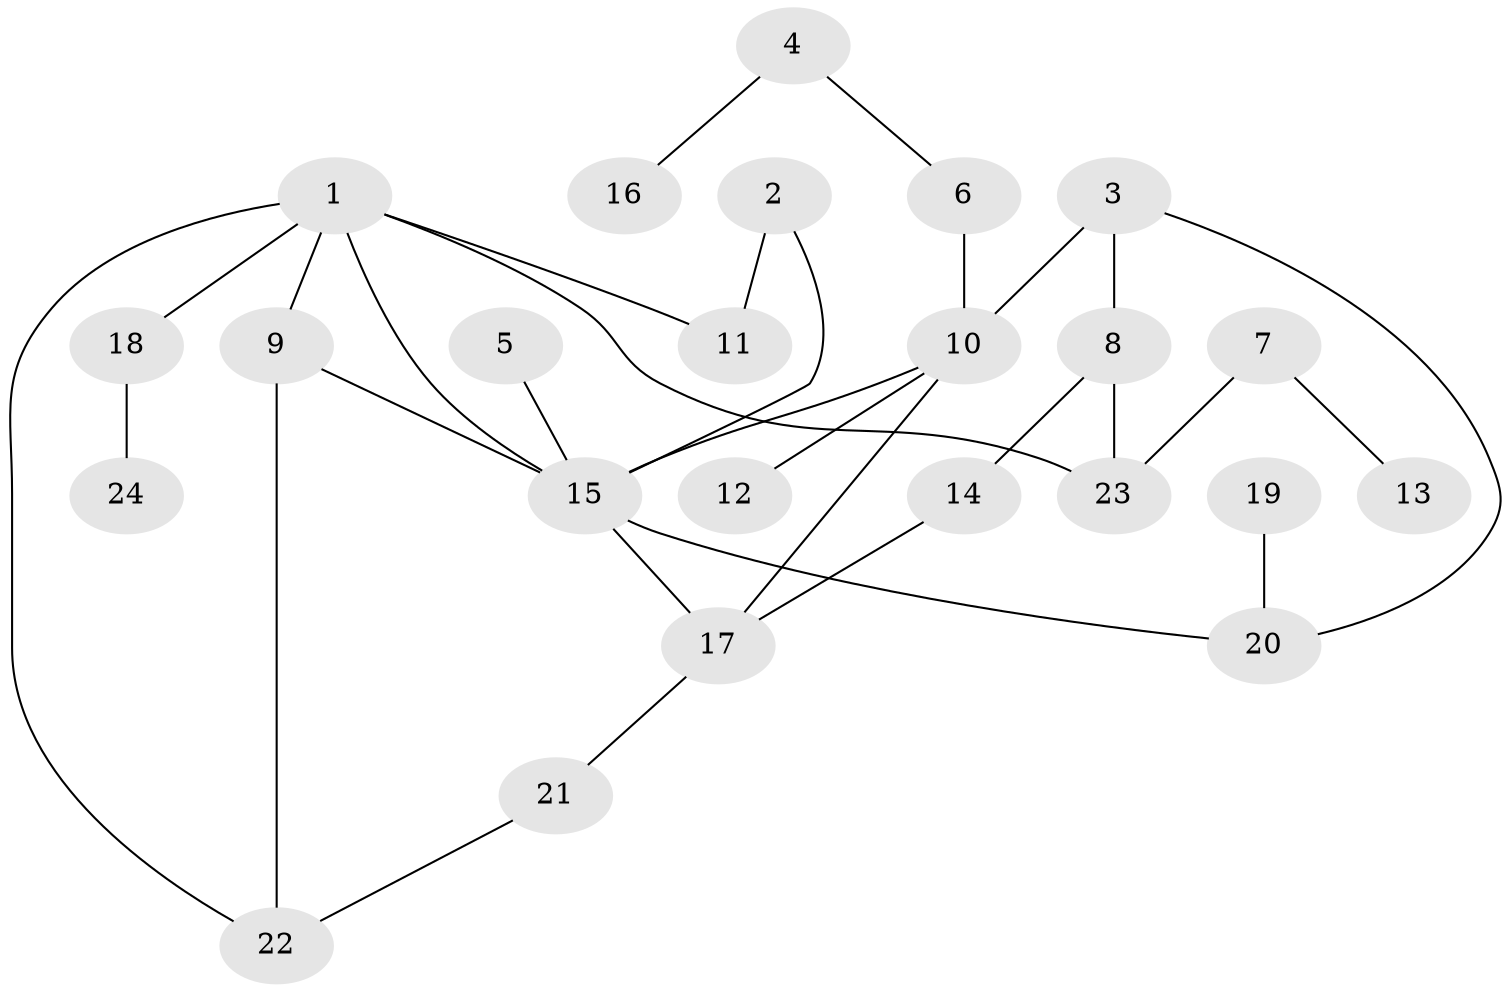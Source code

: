 // original degree distribution, {6: 0.03389830508474576, 3: 0.2033898305084746, 7: 0.01694915254237288, 2: 0.3389830508474576, 5: 0.01694915254237288, 4: 0.0847457627118644, 1: 0.3050847457627119}
// Generated by graph-tools (version 1.1) at 2025/36/03/04/25 23:36:02]
// undirected, 24 vertices, 31 edges
graph export_dot {
  node [color=gray90,style=filled];
  1;
  2;
  3;
  4;
  5;
  6;
  7;
  8;
  9;
  10;
  11;
  12;
  13;
  14;
  15;
  16;
  17;
  18;
  19;
  20;
  21;
  22;
  23;
  24;
  1 -- 9 [weight=1.0];
  1 -- 11 [weight=1.0];
  1 -- 15 [weight=1.0];
  1 -- 18 [weight=1.0];
  1 -- 22 [weight=1.0];
  1 -- 23 [weight=1.0];
  2 -- 11 [weight=2.0];
  2 -- 15 [weight=1.0];
  3 -- 8 [weight=1.0];
  3 -- 10 [weight=1.0];
  3 -- 20 [weight=1.0];
  4 -- 6 [weight=1.0];
  4 -- 16 [weight=1.0];
  5 -- 15 [weight=1.0];
  6 -- 10 [weight=2.0];
  7 -- 13 [weight=1.0];
  7 -- 23 [weight=2.0];
  8 -- 14 [weight=1.0];
  8 -- 23 [weight=1.0];
  9 -- 15 [weight=1.0];
  9 -- 22 [weight=1.0];
  10 -- 12 [weight=1.0];
  10 -- 15 [weight=1.0];
  10 -- 17 [weight=1.0];
  14 -- 17 [weight=1.0];
  15 -- 17 [weight=1.0];
  15 -- 20 [weight=1.0];
  17 -- 21 [weight=1.0];
  18 -- 24 [weight=1.0];
  19 -- 20 [weight=1.0];
  21 -- 22 [weight=1.0];
}
